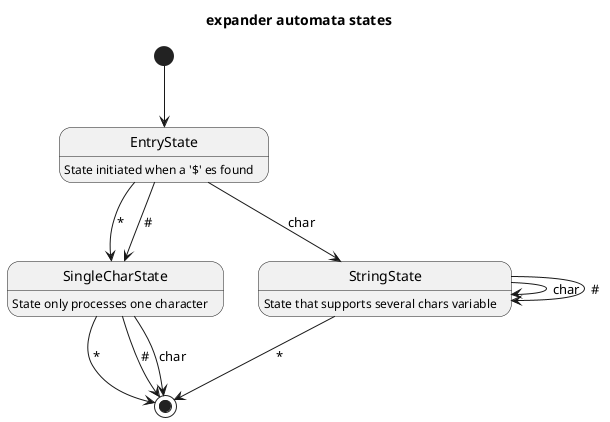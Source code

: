 @startuml expander automata states
title
    expander automata states
end title

[*] --> EntryState
EntryState: State initiated when a '$' es found
EntryState --> SingleCharState : *
EntryState --> SingleCharState : #
EntryState --> StringState : char

StringState : State that supports several chars variable
StringState --> StringState: char
StringState --> StringState: #
StringState --> [*]: *

SingleCharState : State only processes one character
SingleCharState --> [*]: *
SingleCharState --> [*]: #
SingleCharState --> [*]: char

@endumld